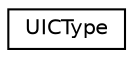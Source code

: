 digraph "Graphical Class Hierarchy"
{
 // LATEX_PDF_SIZE
  edge [fontname="Helvetica",fontsize="10",labelfontname="Helvetica",labelfontsize="10"];
  node [fontname="Helvetica",fontsize="10",shape=record];
  rankdir="LR";
  Node0 [label="UICType",height=0.2,width=0.4,color="black", fillcolor="white", style="filled",URL="$struct_u_i_c_type.html",tooltip=" "];
}
